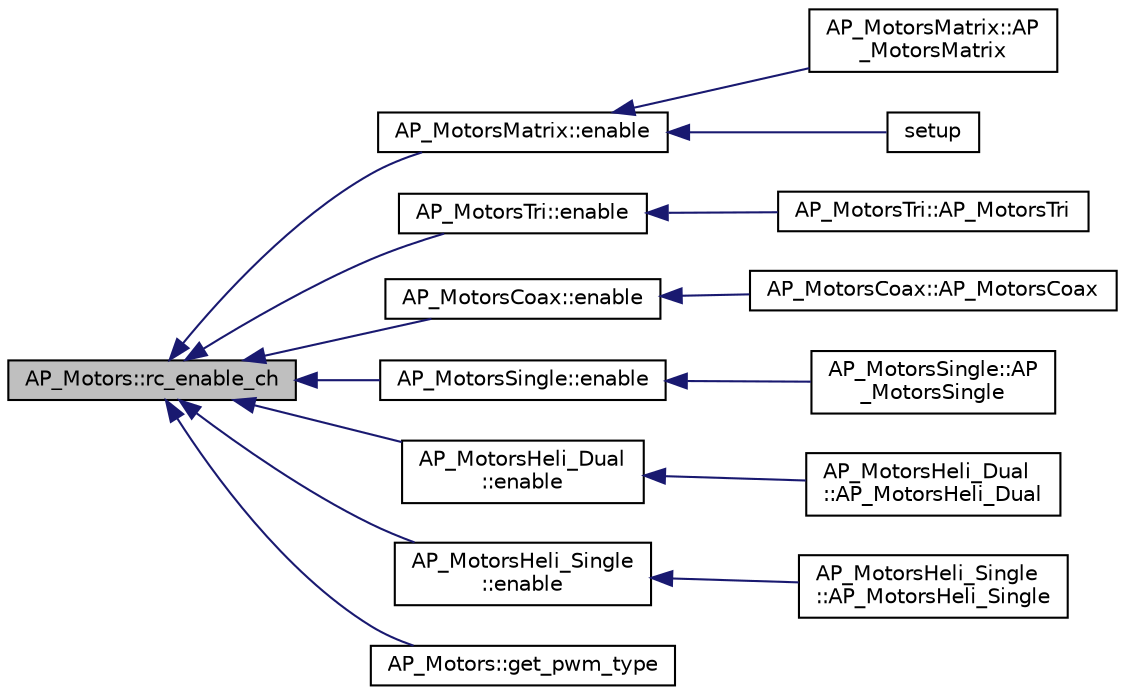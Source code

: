 digraph "AP_Motors::rc_enable_ch"
{
 // INTERACTIVE_SVG=YES
  edge [fontname="Helvetica",fontsize="10",labelfontname="Helvetica",labelfontsize="10"];
  node [fontname="Helvetica",fontsize="10",shape=record];
  rankdir="LR";
  Node1 [label="AP_Motors::rc_enable_ch",height=0.2,width=0.4,color="black", fillcolor="grey75", style="filled", fontcolor="black"];
  Node1 -> Node2 [dir="back",color="midnightblue",fontsize="10",style="solid",fontname="Helvetica"];
  Node2 [label="AP_MotorsMatrix::enable",height=0.2,width=0.4,color="black", fillcolor="white", style="filled",URL="$classAP__MotorsMatrix.html#a934ca726182ad47b9fa2fe78aeb076c2"];
  Node2 -> Node3 [dir="back",color="midnightblue",fontsize="10",style="solid",fontname="Helvetica"];
  Node3 [label="AP_MotorsMatrix::AP\l_MotorsMatrix",height=0.2,width=0.4,color="black", fillcolor="white", style="filled",URL="$classAP__MotorsMatrix.html#a1079a240f98556fe4cb0af7d1d039917",tooltip="Constructor. "];
  Node2 -> Node4 [dir="back",color="midnightblue",fontsize="10",style="solid",fontname="Helvetica"];
  Node4 [label="setup",height=0.2,width=0.4,color="black", fillcolor="white", style="filled",URL="$AP__Motors__test_8cpp.html#a4fc01d736fe50cf5b977f755b675f11d"];
  Node1 -> Node5 [dir="back",color="midnightblue",fontsize="10",style="solid",fontname="Helvetica"];
  Node5 [label="AP_MotorsTri::enable",height=0.2,width=0.4,color="black", fillcolor="white", style="filled",URL="$classAP__MotorsTri.html#a47d592e54579b7ef9a8b887e57f0a8e9"];
  Node5 -> Node6 [dir="back",color="midnightblue",fontsize="10",style="solid",fontname="Helvetica"];
  Node6 [label="AP_MotorsTri::AP_MotorsTri",height=0.2,width=0.4,color="black", fillcolor="white", style="filled",URL="$classAP__MotorsTri.html#a282f48b7e788fbbe5ae835a00937cb02",tooltip="Constructor. "];
  Node1 -> Node7 [dir="back",color="midnightblue",fontsize="10",style="solid",fontname="Helvetica"];
  Node7 [label="AP_MotorsCoax::enable",height=0.2,width=0.4,color="black", fillcolor="white", style="filled",URL="$classAP__MotorsCoax.html#a7fe65e911c51fc652863ac6add5e14e1"];
  Node7 -> Node8 [dir="back",color="midnightblue",fontsize="10",style="solid",fontname="Helvetica"];
  Node8 [label="AP_MotorsCoax::AP_MotorsCoax",height=0.2,width=0.4,color="black", fillcolor="white", style="filled",URL="$classAP__MotorsCoax.html#a9f2013067a9ad3699bad4bd7ec4fba55",tooltip="Constructor. "];
  Node1 -> Node9 [dir="back",color="midnightblue",fontsize="10",style="solid",fontname="Helvetica"];
  Node9 [label="AP_MotorsSingle::enable",height=0.2,width=0.4,color="black", fillcolor="white", style="filled",URL="$classAP__MotorsSingle.html#a6f680a991a165820c9d4d271e3082e0a"];
  Node9 -> Node10 [dir="back",color="midnightblue",fontsize="10",style="solid",fontname="Helvetica"];
  Node10 [label="AP_MotorsSingle::AP\l_MotorsSingle",height=0.2,width=0.4,color="black", fillcolor="white", style="filled",URL="$classAP__MotorsSingle.html#a93eade83957680ac6f0b01fadc8fbbfa",tooltip="Constructor. "];
  Node1 -> Node11 [dir="back",color="midnightblue",fontsize="10",style="solid",fontname="Helvetica"];
  Node11 [label="AP_MotorsHeli_Dual\l::enable",height=0.2,width=0.4,color="black", fillcolor="white", style="filled",URL="$classAP__MotorsHeli__Dual.html#ac1ba74732be86ef690df5a00947ff368"];
  Node11 -> Node12 [dir="back",color="midnightblue",fontsize="10",style="solid",fontname="Helvetica"];
  Node12 [label="AP_MotorsHeli_Dual\l::AP_MotorsHeli_Dual",height=0.2,width=0.4,color="black", fillcolor="white", style="filled",URL="$classAP__MotorsHeli__Dual.html#a55d0c8d6ba98819e849fbd31be3353db"];
  Node1 -> Node13 [dir="back",color="midnightblue",fontsize="10",style="solid",fontname="Helvetica"];
  Node13 [label="AP_MotorsHeli_Single\l::enable",height=0.2,width=0.4,color="black", fillcolor="white", style="filled",URL="$classAP__MotorsHeli__Single.html#adba1c07c5edd3d389f788e2deed5d49e"];
  Node13 -> Node14 [dir="back",color="midnightblue",fontsize="10",style="solid",fontname="Helvetica"];
  Node14 [label="AP_MotorsHeli_Single\l::AP_MotorsHeli_Single",height=0.2,width=0.4,color="black", fillcolor="white", style="filled",URL="$classAP__MotorsHeli__Single.html#aa617a5f4634505d942568279034b2be2"];
  Node1 -> Node15 [dir="back",color="midnightblue",fontsize="10",style="solid",fontname="Helvetica"];
  Node15 [label="AP_Motors::get_pwm_type",height=0.2,width=0.4,color="black", fillcolor="white", style="filled",URL="$classAP__Motors.html#a03665c7df835ae4b22a34c650819ce27"];
}

